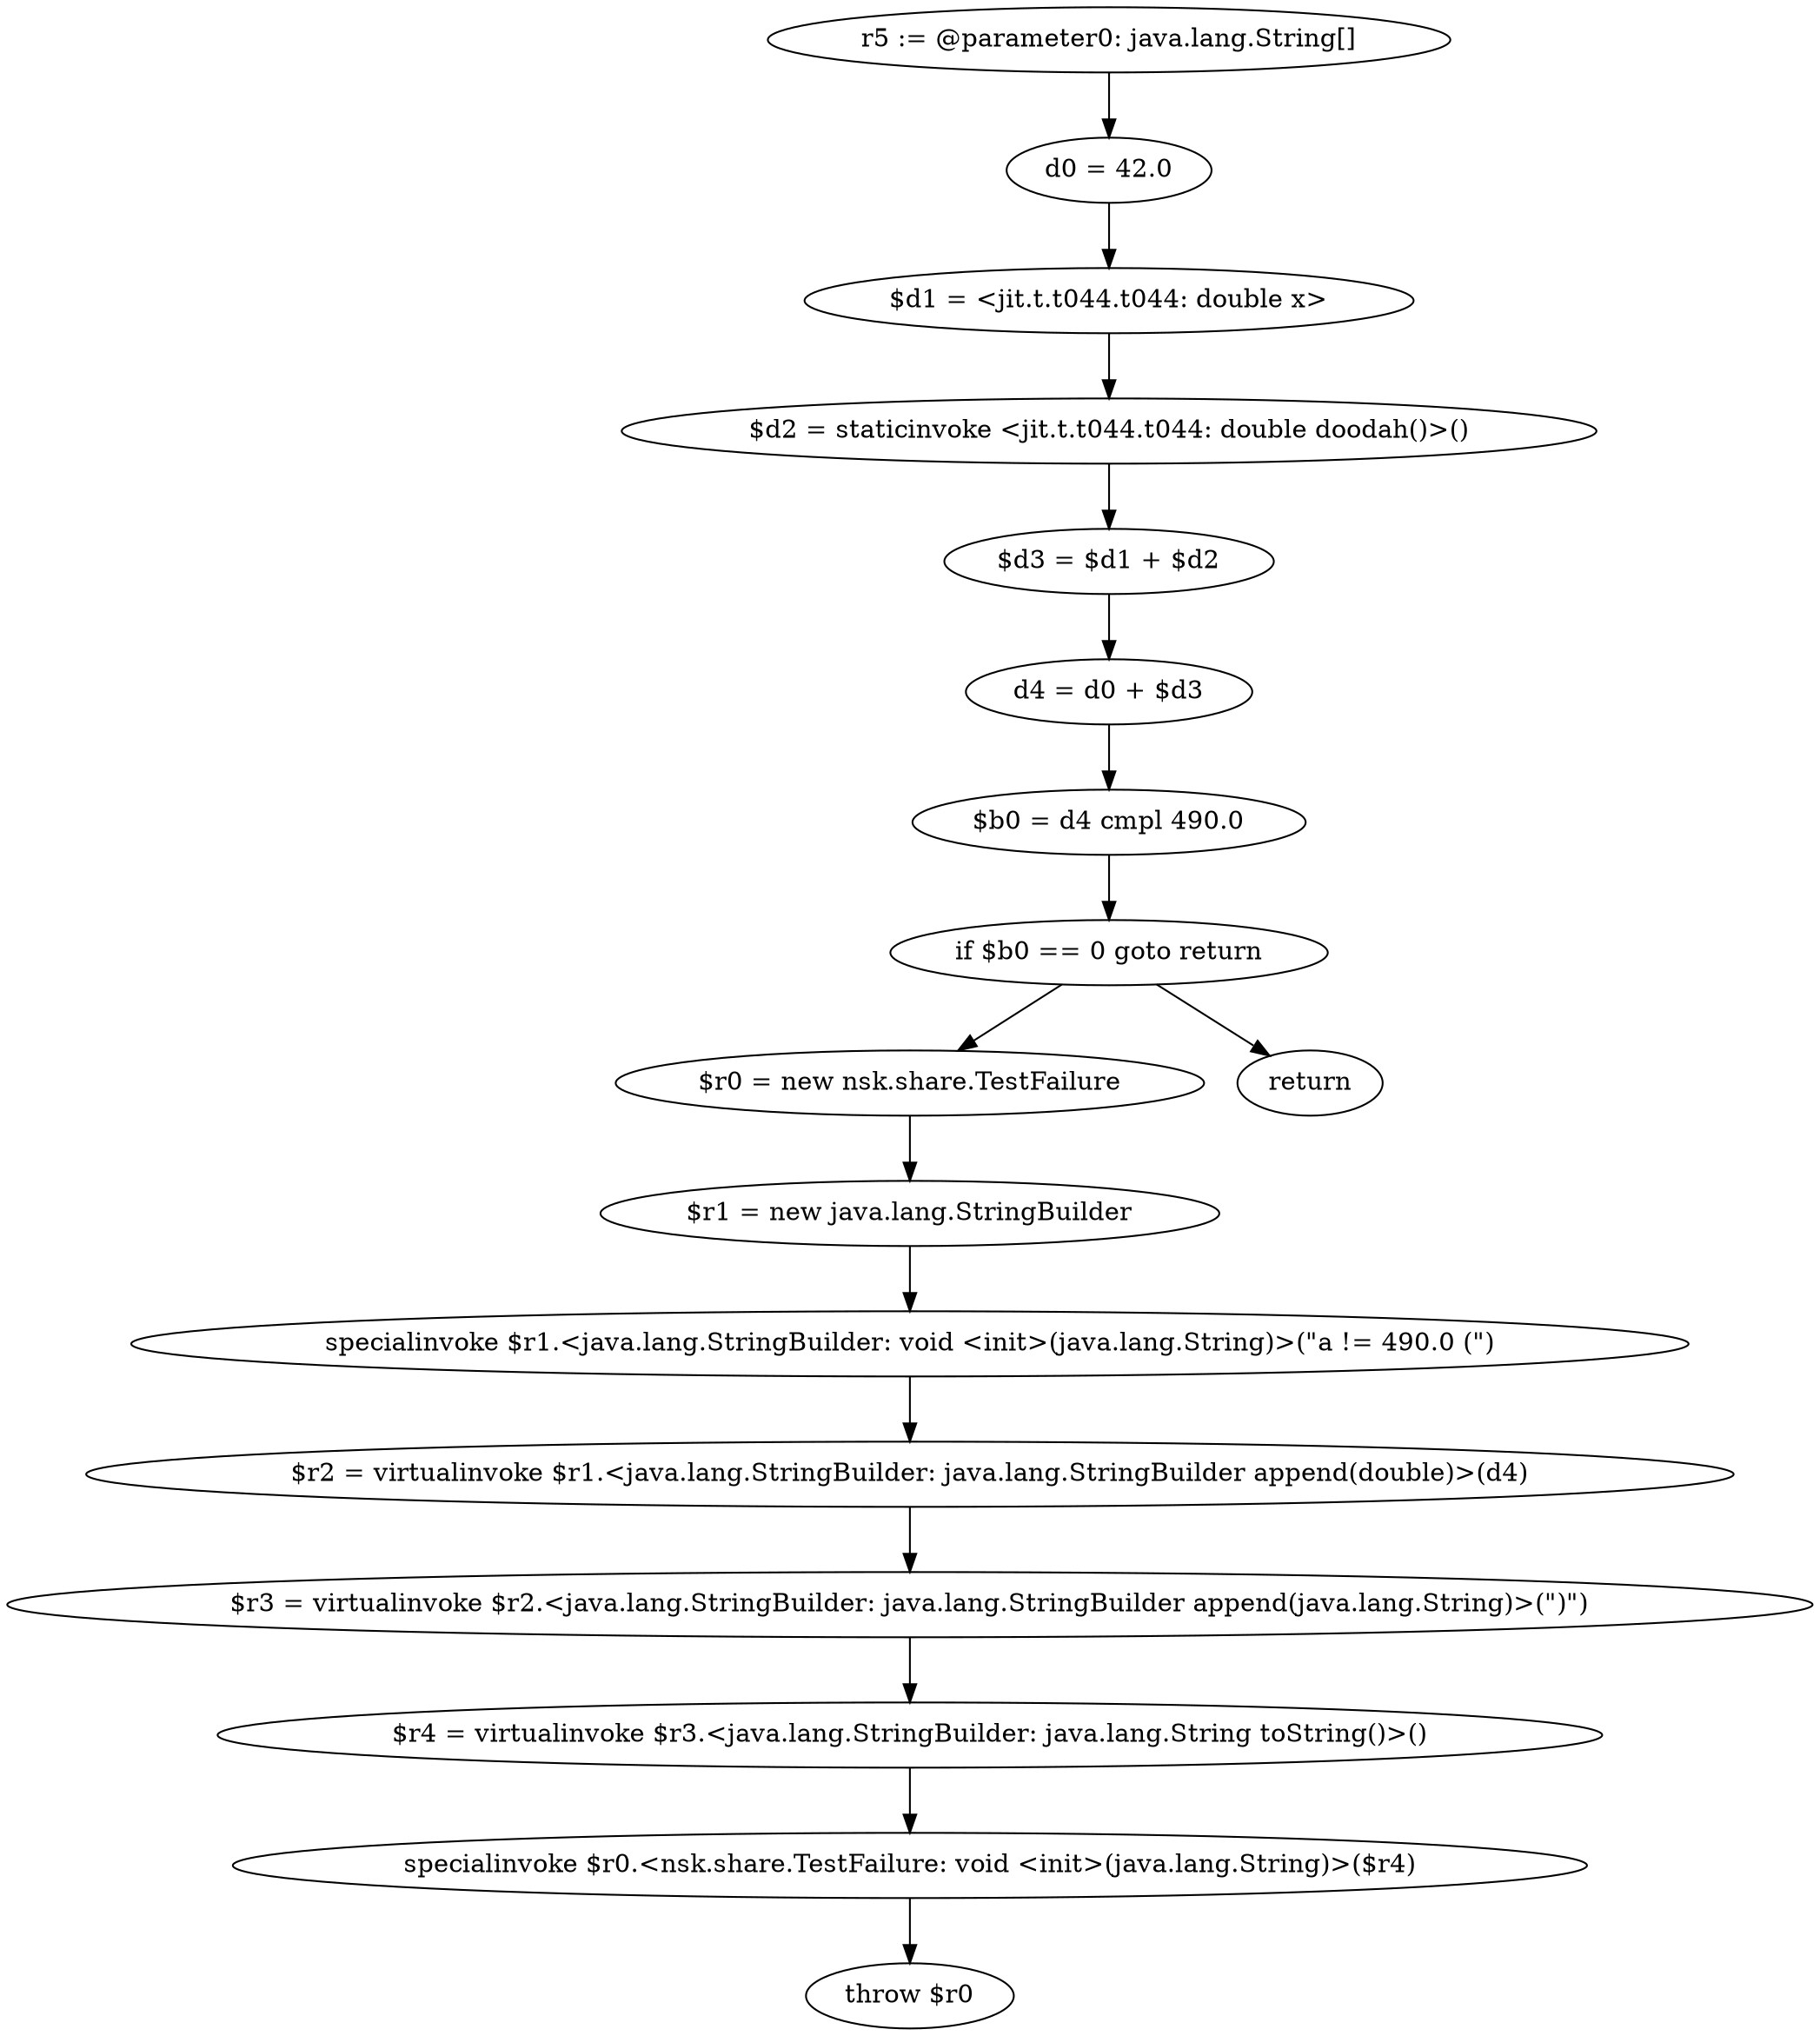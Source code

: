 digraph "unitGraph" {
    "r5 := @parameter0: java.lang.String[]"
    "d0 = 42.0"
    "$d1 = <jit.t.t044.t044: double x>"
    "$d2 = staticinvoke <jit.t.t044.t044: double doodah()>()"
    "$d3 = $d1 + $d2"
    "d4 = d0 + $d3"
    "$b0 = d4 cmpl 490.0"
    "if $b0 == 0 goto return"
    "$r0 = new nsk.share.TestFailure"
    "$r1 = new java.lang.StringBuilder"
    "specialinvoke $r1.<java.lang.StringBuilder: void <init>(java.lang.String)>(\"a != 490.0 (\")"
    "$r2 = virtualinvoke $r1.<java.lang.StringBuilder: java.lang.StringBuilder append(double)>(d4)"
    "$r3 = virtualinvoke $r2.<java.lang.StringBuilder: java.lang.StringBuilder append(java.lang.String)>(\")\")"
    "$r4 = virtualinvoke $r3.<java.lang.StringBuilder: java.lang.String toString()>()"
    "specialinvoke $r0.<nsk.share.TestFailure: void <init>(java.lang.String)>($r4)"
    "throw $r0"
    "return"
    "r5 := @parameter0: java.lang.String[]"->"d0 = 42.0";
    "d0 = 42.0"->"$d1 = <jit.t.t044.t044: double x>";
    "$d1 = <jit.t.t044.t044: double x>"->"$d2 = staticinvoke <jit.t.t044.t044: double doodah()>()";
    "$d2 = staticinvoke <jit.t.t044.t044: double doodah()>()"->"$d3 = $d1 + $d2";
    "$d3 = $d1 + $d2"->"d4 = d0 + $d3";
    "d4 = d0 + $d3"->"$b0 = d4 cmpl 490.0";
    "$b0 = d4 cmpl 490.0"->"if $b0 == 0 goto return";
    "if $b0 == 0 goto return"->"$r0 = new nsk.share.TestFailure";
    "if $b0 == 0 goto return"->"return";
    "$r0 = new nsk.share.TestFailure"->"$r1 = new java.lang.StringBuilder";
    "$r1 = new java.lang.StringBuilder"->"specialinvoke $r1.<java.lang.StringBuilder: void <init>(java.lang.String)>(\"a != 490.0 (\")";
    "specialinvoke $r1.<java.lang.StringBuilder: void <init>(java.lang.String)>(\"a != 490.0 (\")"->"$r2 = virtualinvoke $r1.<java.lang.StringBuilder: java.lang.StringBuilder append(double)>(d4)";
    "$r2 = virtualinvoke $r1.<java.lang.StringBuilder: java.lang.StringBuilder append(double)>(d4)"->"$r3 = virtualinvoke $r2.<java.lang.StringBuilder: java.lang.StringBuilder append(java.lang.String)>(\")\")";
    "$r3 = virtualinvoke $r2.<java.lang.StringBuilder: java.lang.StringBuilder append(java.lang.String)>(\")\")"->"$r4 = virtualinvoke $r3.<java.lang.StringBuilder: java.lang.String toString()>()";
    "$r4 = virtualinvoke $r3.<java.lang.StringBuilder: java.lang.String toString()>()"->"specialinvoke $r0.<nsk.share.TestFailure: void <init>(java.lang.String)>($r4)";
    "specialinvoke $r0.<nsk.share.TestFailure: void <init>(java.lang.String)>($r4)"->"throw $r0";
}
